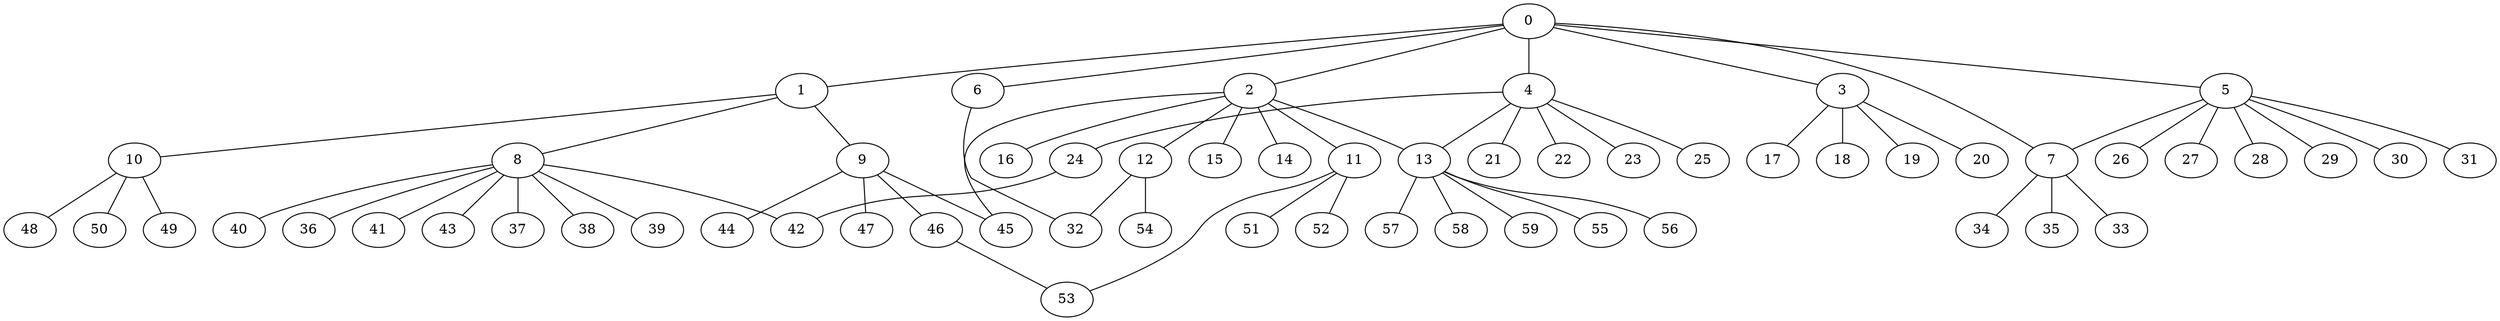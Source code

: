 
graph graphname {
    0 -- 1
0 -- 2
0 -- 3
0 -- 4
0 -- 5
0 -- 6
0 -- 7
1 -- 8
1 -- 10
1 -- 9
2 -- 11
2 -- 12
2 -- 13
2 -- 14
2 -- 15
2 -- 16
2 -- 45
3 -- 17
3 -- 18
3 -- 19
3 -- 20
4 -- 21
4 -- 22
4 -- 23
4 -- 24
4 -- 25
4 -- 13
5 -- 26
5 -- 27
5 -- 28
5 -- 29
5 -- 30
5 -- 31
5 -- 7
6 -- 32
7 -- 33
7 -- 34
7 -- 35
8 -- 36
8 -- 37
8 -- 38
8 -- 39
8 -- 40
8 -- 41
8 -- 42
8 -- 43
9 -- 44
9 -- 45
9 -- 46
9 -- 47
10 -- 48
10 -- 50
10 -- 49
11 -- 51
11 -- 52
11 -- 53
12 -- 54
12 -- 32
13 -- 55
13 -- 56
13 -- 57
13 -- 58
13 -- 59
24 -- 42
46 -- 53

}
